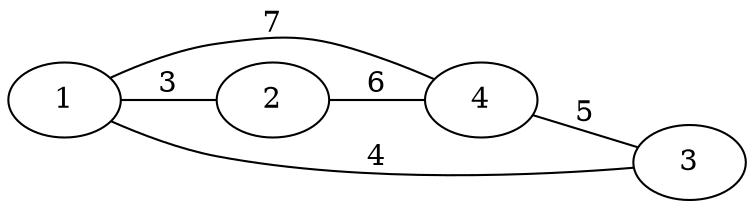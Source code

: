 graph {
    rankdir=LR
    1 -- 2 [label=3, len=3]
    1 -- 3 [label=4, len=4]
    1 -- 4 [label=7, len=7]
    4 -- 3 [label=5, len=5]
    2 -- 4 [label=6, len=6]
}
